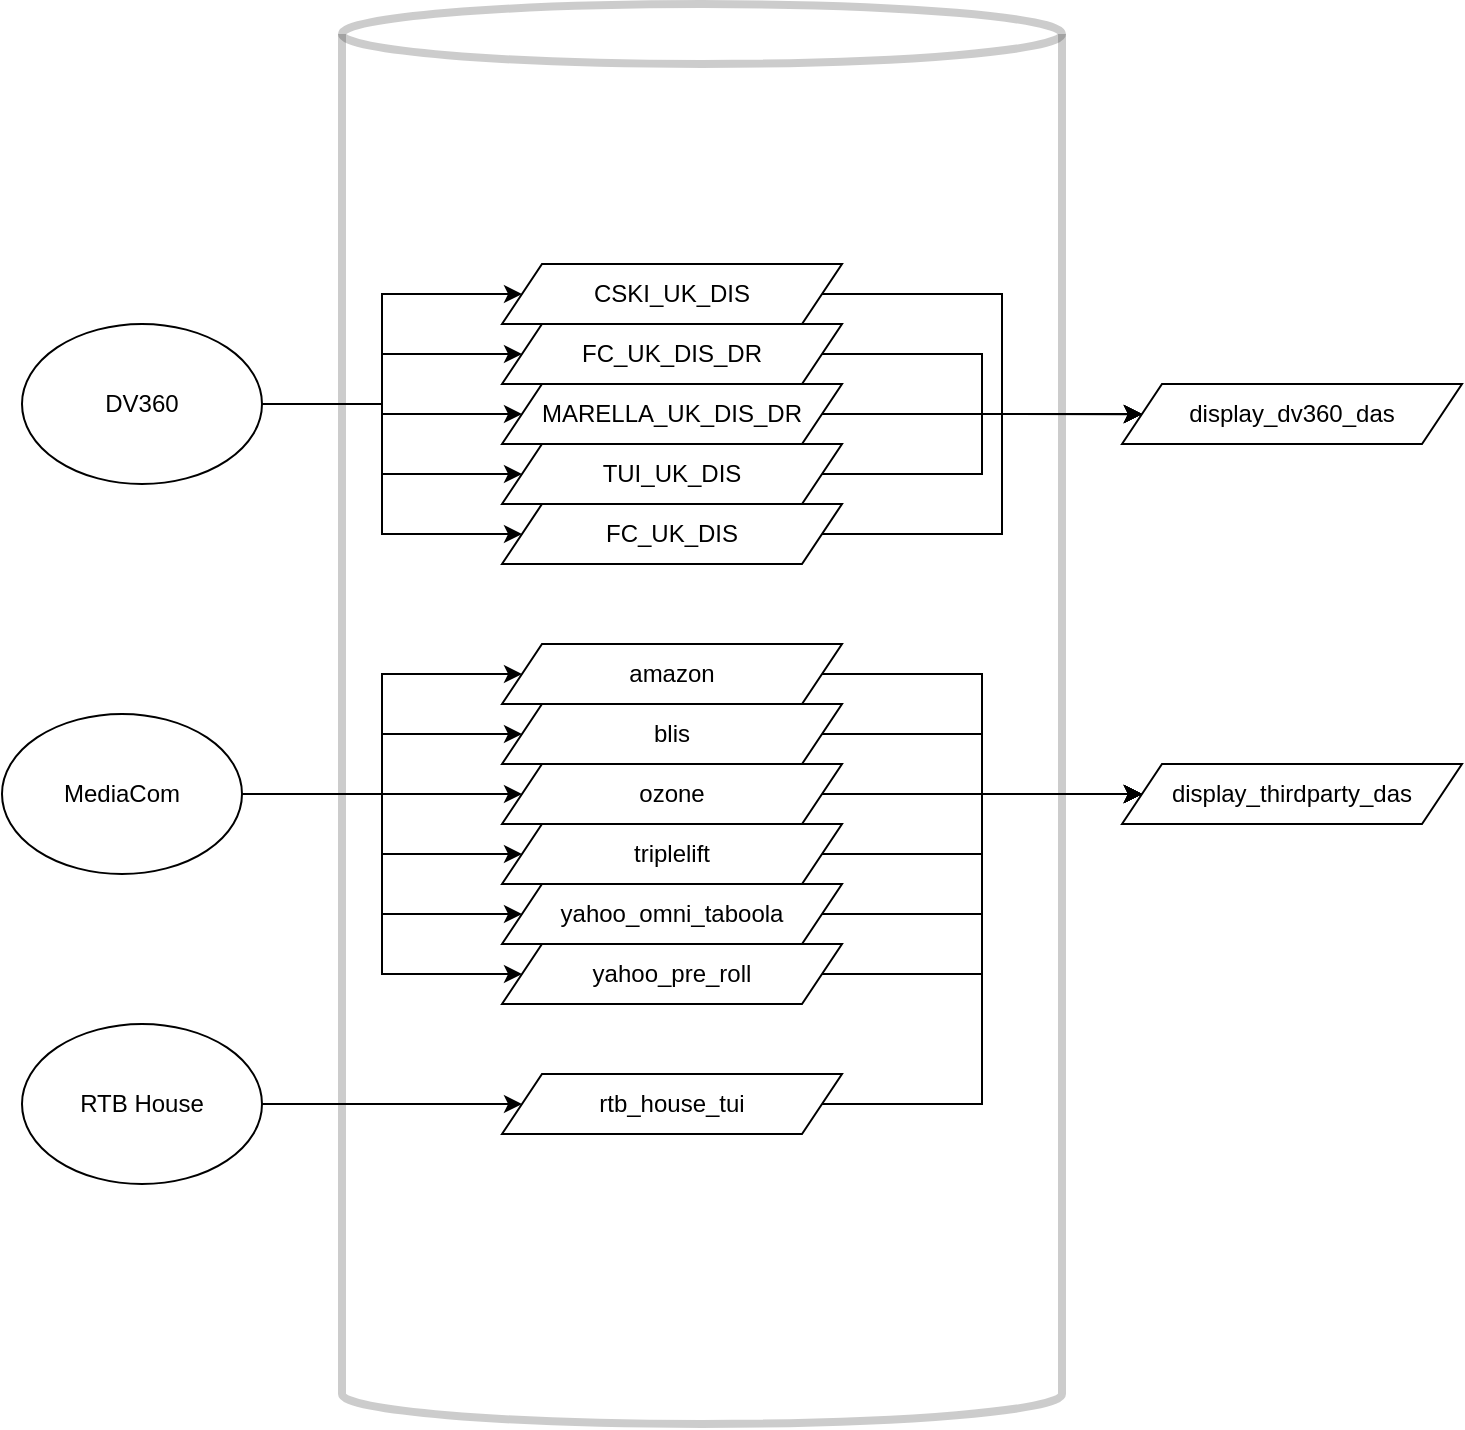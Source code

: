 <mxfile version="28.0.3">
  <diagram name="Page-1" id="FAtJ0V6YEHCZEtDZKV_H">
    <mxGraphModel dx="1371" dy="868" grid="1" gridSize="10" guides="1" tooltips="1" connect="1" arrows="1" fold="1" page="1" pageScale="1" pageWidth="827" pageHeight="1169" math="0" shadow="0">
      <root>
        <mxCell id="0" />
        <mxCell id="1" parent="0" />
        <mxCell id="upaL1L_dqLUM5AP28dGt-32" value="" style="shape=cylinder3;whiteSpace=wrap;html=1;boundedLbl=1;backgroundOutline=1;size=15;fillColor=light-dark(#FFFFFF,#D335FF);opacity=20;strokeColor=default;strokeWidth=4;" vertex="1" parent="1">
          <mxGeometry x="180" y="110" width="360" height="710" as="geometry" />
        </mxCell>
        <mxCell id="upaL1L_dqLUM5AP28dGt-10" style="edgeStyle=orthogonalEdgeStyle;rounded=0;orthogonalLoop=1;jettySize=auto;html=1;exitX=1;exitY=0.5;exitDx=0;exitDy=0;entryX=0;entryY=0.5;entryDx=0;entryDy=0;" edge="1" parent="1" source="upaL1L_dqLUM5AP28dGt-3" target="upaL1L_dqLUM5AP28dGt-5">
          <mxGeometry relative="1" as="geometry" />
        </mxCell>
        <mxCell id="upaL1L_dqLUM5AP28dGt-11" style="edgeStyle=orthogonalEdgeStyle;rounded=0;orthogonalLoop=1;jettySize=auto;html=1;exitX=1;exitY=0.5;exitDx=0;exitDy=0;entryX=0;entryY=0.5;entryDx=0;entryDy=0;" edge="1" parent="1" source="upaL1L_dqLUM5AP28dGt-3" target="upaL1L_dqLUM5AP28dGt-6">
          <mxGeometry relative="1" as="geometry" />
        </mxCell>
        <mxCell id="upaL1L_dqLUM5AP28dGt-12" style="edgeStyle=orthogonalEdgeStyle;rounded=0;orthogonalLoop=1;jettySize=auto;html=1;exitX=1;exitY=0.5;exitDx=0;exitDy=0;entryX=0;entryY=0.5;entryDx=0;entryDy=0;" edge="1" parent="1" source="upaL1L_dqLUM5AP28dGt-3" target="upaL1L_dqLUM5AP28dGt-8">
          <mxGeometry relative="1" as="geometry" />
        </mxCell>
        <mxCell id="upaL1L_dqLUM5AP28dGt-17" style="edgeStyle=orthogonalEdgeStyle;rounded=0;orthogonalLoop=1;jettySize=auto;html=1;exitX=1;exitY=0.5;exitDx=0;exitDy=0;entryX=0;entryY=0.5;entryDx=0;entryDy=0;" edge="1" parent="1" source="upaL1L_dqLUM5AP28dGt-3" target="upaL1L_dqLUM5AP28dGt-9">
          <mxGeometry relative="1" as="geometry" />
        </mxCell>
        <mxCell id="upaL1L_dqLUM5AP28dGt-18" style="edgeStyle=orthogonalEdgeStyle;rounded=0;orthogonalLoop=1;jettySize=auto;html=1;exitX=1;exitY=0.5;exitDx=0;exitDy=0;entryX=0;entryY=0.5;entryDx=0;entryDy=0;" edge="1" parent="1" source="upaL1L_dqLUM5AP28dGt-3" target="upaL1L_dqLUM5AP28dGt-7">
          <mxGeometry relative="1" as="geometry">
            <Array as="points">
              <mxPoint x="200" y="310" />
              <mxPoint x="200" y="375" />
            </Array>
          </mxGeometry>
        </mxCell>
        <mxCell id="upaL1L_dqLUM5AP28dGt-3" value="DV360" style="ellipse;whiteSpace=wrap;html=1;" vertex="1" parent="1">
          <mxGeometry x="20" y="270" width="120" height="80" as="geometry" />
        </mxCell>
        <mxCell id="upaL1L_dqLUM5AP28dGt-50" style="edgeStyle=orthogonalEdgeStyle;rounded=0;orthogonalLoop=1;jettySize=auto;html=1;exitX=1;exitY=0.5;exitDx=0;exitDy=0;entryX=0;entryY=0.5;entryDx=0;entryDy=0;" edge="1" parent="1" source="upaL1L_dqLUM5AP28dGt-4" target="upaL1L_dqLUM5AP28dGt-35">
          <mxGeometry relative="1" as="geometry">
            <Array as="points">
              <mxPoint x="200" y="505" />
              <mxPoint x="200" y="475" />
            </Array>
          </mxGeometry>
        </mxCell>
        <mxCell id="upaL1L_dqLUM5AP28dGt-51" style="edgeStyle=orthogonalEdgeStyle;rounded=0;orthogonalLoop=1;jettySize=auto;html=1;exitX=1;exitY=0.5;exitDx=0;exitDy=0;" edge="1" parent="1" source="upaL1L_dqLUM5AP28dGt-4" target="upaL1L_dqLUM5AP28dGt-40">
          <mxGeometry relative="1" as="geometry" />
        </mxCell>
        <mxCell id="upaL1L_dqLUM5AP28dGt-52" style="edgeStyle=orthogonalEdgeStyle;rounded=0;orthogonalLoop=1;jettySize=auto;html=1;exitX=1;exitY=0.5;exitDx=0;exitDy=0;entryX=0;entryY=0.5;entryDx=0;entryDy=0;" edge="1" parent="1" source="upaL1L_dqLUM5AP28dGt-4" target="upaL1L_dqLUM5AP28dGt-34">
          <mxGeometry relative="1" as="geometry">
            <Array as="points">
              <mxPoint x="200" y="505" />
              <mxPoint x="200" y="445" />
            </Array>
          </mxGeometry>
        </mxCell>
        <mxCell id="upaL1L_dqLUM5AP28dGt-53" style="edgeStyle=orthogonalEdgeStyle;rounded=0;orthogonalLoop=1;jettySize=auto;html=1;exitX=1;exitY=0.5;exitDx=0;exitDy=0;entryX=0;entryY=0.5;entryDx=0;entryDy=0;" edge="1" parent="1" source="upaL1L_dqLUM5AP28dGt-4" target="upaL1L_dqLUM5AP28dGt-39">
          <mxGeometry relative="1" as="geometry">
            <Array as="points">
              <mxPoint x="200" y="505" />
              <mxPoint x="200" y="535" />
            </Array>
          </mxGeometry>
        </mxCell>
        <mxCell id="upaL1L_dqLUM5AP28dGt-54" style="edgeStyle=orthogonalEdgeStyle;rounded=0;orthogonalLoop=1;jettySize=auto;html=1;exitX=1;exitY=0.5;exitDx=0;exitDy=0;entryX=0;entryY=0.5;entryDx=0;entryDy=0;" edge="1" parent="1" source="upaL1L_dqLUM5AP28dGt-4" target="upaL1L_dqLUM5AP28dGt-38">
          <mxGeometry relative="1" as="geometry">
            <Array as="points">
              <mxPoint x="200" y="505" />
              <mxPoint x="200" y="565" />
            </Array>
          </mxGeometry>
        </mxCell>
        <mxCell id="upaL1L_dqLUM5AP28dGt-55" style="edgeStyle=orthogonalEdgeStyle;rounded=0;orthogonalLoop=1;jettySize=auto;html=1;exitX=1;exitY=0.5;exitDx=0;exitDy=0;entryX=0;entryY=0.5;entryDx=0;entryDy=0;" edge="1" parent="1" source="upaL1L_dqLUM5AP28dGt-4" target="upaL1L_dqLUM5AP28dGt-37">
          <mxGeometry relative="1" as="geometry">
            <Array as="points">
              <mxPoint x="200" y="505" />
              <mxPoint x="200" y="595" />
            </Array>
          </mxGeometry>
        </mxCell>
        <mxCell id="upaL1L_dqLUM5AP28dGt-4" value="MediaCom" style="ellipse;whiteSpace=wrap;html=1;" vertex="1" parent="1">
          <mxGeometry x="10" y="465" width="120" height="80" as="geometry" />
        </mxCell>
        <mxCell id="upaL1L_dqLUM5AP28dGt-23" style="edgeStyle=orthogonalEdgeStyle;rounded=0;orthogonalLoop=1;jettySize=auto;html=1;exitX=1;exitY=0.5;exitDx=0;exitDy=0;entryX=0;entryY=0.5;entryDx=0;entryDy=0;" edge="1" parent="1" source="upaL1L_dqLUM5AP28dGt-5" target="upaL1L_dqLUM5AP28dGt-21">
          <mxGeometry relative="1" as="geometry">
            <Array as="points">
              <mxPoint x="510" y="255" />
              <mxPoint x="510" y="315" />
            </Array>
          </mxGeometry>
        </mxCell>
        <mxCell id="upaL1L_dqLUM5AP28dGt-5" value="CSKI_UK_DIS" style="shape=parallelogram;perimeter=parallelogramPerimeter;whiteSpace=wrap;html=1;fixedSize=1;" vertex="1" parent="1">
          <mxGeometry x="260" y="240" width="170" height="30" as="geometry" />
        </mxCell>
        <mxCell id="upaL1L_dqLUM5AP28dGt-28" style="edgeStyle=orthogonalEdgeStyle;rounded=0;orthogonalLoop=1;jettySize=auto;html=1;exitX=1;exitY=0.5;exitDx=0;exitDy=0;entryX=0;entryY=0.5;entryDx=0;entryDy=0;" edge="1" parent="1" source="upaL1L_dqLUM5AP28dGt-6" target="upaL1L_dqLUM5AP28dGt-21">
          <mxGeometry relative="1" as="geometry" />
        </mxCell>
        <mxCell id="upaL1L_dqLUM5AP28dGt-6" value="FC_UK_DIS_DR" style="shape=parallelogram;perimeter=parallelogramPerimeter;whiteSpace=wrap;html=1;fixedSize=1;" vertex="1" parent="1">
          <mxGeometry x="260" y="270" width="170" height="30" as="geometry" />
        </mxCell>
        <mxCell id="upaL1L_dqLUM5AP28dGt-31" style="edgeStyle=orthogonalEdgeStyle;rounded=0;orthogonalLoop=1;jettySize=auto;html=1;exitX=1;exitY=0.5;exitDx=0;exitDy=0;entryX=0;entryY=0.5;entryDx=0;entryDy=0;" edge="1" parent="1" source="upaL1L_dqLUM5AP28dGt-7" target="upaL1L_dqLUM5AP28dGt-21">
          <mxGeometry relative="1" as="geometry">
            <Array as="points">
              <mxPoint x="510" y="375" />
              <mxPoint x="510" y="315" />
            </Array>
          </mxGeometry>
        </mxCell>
        <mxCell id="upaL1L_dqLUM5AP28dGt-7" value="FC_UK_DIS" style="shape=parallelogram;perimeter=parallelogramPerimeter;whiteSpace=wrap;html=1;fixedSize=1;" vertex="1" parent="1">
          <mxGeometry x="260" y="360" width="170" height="30" as="geometry" />
        </mxCell>
        <mxCell id="upaL1L_dqLUM5AP28dGt-29" style="edgeStyle=orthogonalEdgeStyle;rounded=0;orthogonalLoop=1;jettySize=auto;html=1;exitX=1;exitY=0.5;exitDx=0;exitDy=0;" edge="1" parent="1" source="upaL1L_dqLUM5AP28dGt-8">
          <mxGeometry relative="1" as="geometry">
            <mxPoint x="580" y="315.095" as="targetPoint" />
          </mxGeometry>
        </mxCell>
        <mxCell id="upaL1L_dqLUM5AP28dGt-8" value="MARELLA_UK_DIS_DR" style="shape=parallelogram;perimeter=parallelogramPerimeter;whiteSpace=wrap;html=1;fixedSize=1;" vertex="1" parent="1">
          <mxGeometry x="260" y="300" width="170" height="30" as="geometry" />
        </mxCell>
        <mxCell id="upaL1L_dqLUM5AP28dGt-30" style="edgeStyle=orthogonalEdgeStyle;rounded=0;orthogonalLoop=1;jettySize=auto;html=1;exitX=1;exitY=0.5;exitDx=0;exitDy=0;entryX=0;entryY=0.5;entryDx=0;entryDy=0;" edge="1" parent="1" source="upaL1L_dqLUM5AP28dGt-9" target="upaL1L_dqLUM5AP28dGt-21">
          <mxGeometry relative="1" as="geometry" />
        </mxCell>
        <mxCell id="upaL1L_dqLUM5AP28dGt-9" value="TUI_UK_DIS" style="shape=parallelogram;perimeter=parallelogramPerimeter;whiteSpace=wrap;html=1;fixedSize=1;" vertex="1" parent="1">
          <mxGeometry x="260" y="330" width="170" height="30" as="geometry" />
        </mxCell>
        <mxCell id="upaL1L_dqLUM5AP28dGt-48" style="edgeStyle=orthogonalEdgeStyle;rounded=0;orthogonalLoop=1;jettySize=auto;html=1;exitX=1;exitY=0.5;exitDx=0;exitDy=0;entryX=0;entryY=0.5;entryDx=0;entryDy=0;" edge="1" parent="1" source="upaL1L_dqLUM5AP28dGt-19" target="upaL1L_dqLUM5AP28dGt-36">
          <mxGeometry relative="1" as="geometry" />
        </mxCell>
        <mxCell id="upaL1L_dqLUM5AP28dGt-19" value="RTB House" style="ellipse;whiteSpace=wrap;html=1;" vertex="1" parent="1">
          <mxGeometry x="20" y="620" width="120" height="80" as="geometry" />
        </mxCell>
        <mxCell id="upaL1L_dqLUM5AP28dGt-21" value="display_dv360_das" style="shape=parallelogram;perimeter=parallelogramPerimeter;whiteSpace=wrap;html=1;fixedSize=1;" vertex="1" parent="1">
          <mxGeometry x="570" y="300" width="170" height="30" as="geometry" />
        </mxCell>
        <mxCell id="upaL1L_dqLUM5AP28dGt-22" style="edgeStyle=orthogonalEdgeStyle;rounded=0;orthogonalLoop=1;jettySize=auto;html=1;exitX=0.5;exitY=1;exitDx=0;exitDy=0;" edge="1" parent="1" source="upaL1L_dqLUM5AP28dGt-21" target="upaL1L_dqLUM5AP28dGt-21">
          <mxGeometry relative="1" as="geometry" />
        </mxCell>
        <mxCell id="upaL1L_dqLUM5AP28dGt-33" value="display_thirdparty_das" style="shape=parallelogram;perimeter=parallelogramPerimeter;whiteSpace=wrap;html=1;fixedSize=1;" vertex="1" parent="1">
          <mxGeometry x="570" y="490" width="170" height="30" as="geometry" />
        </mxCell>
        <mxCell id="upaL1L_dqLUM5AP28dGt-66" style="edgeStyle=orthogonalEdgeStyle;rounded=0;orthogonalLoop=1;jettySize=auto;html=1;exitX=1;exitY=0.5;exitDx=0;exitDy=0;entryX=0;entryY=0.5;entryDx=0;entryDy=0;" edge="1" parent="1" source="upaL1L_dqLUM5AP28dGt-34" target="upaL1L_dqLUM5AP28dGt-33">
          <mxGeometry relative="1" as="geometry">
            <Array as="points">
              <mxPoint x="500" y="445" />
              <mxPoint x="500" y="505" />
            </Array>
          </mxGeometry>
        </mxCell>
        <mxCell id="upaL1L_dqLUM5AP28dGt-34" value="amazon" style="shape=parallelogram;perimeter=parallelogramPerimeter;whiteSpace=wrap;html=1;fixedSize=1;" vertex="1" parent="1">
          <mxGeometry x="260" y="430" width="170" height="30" as="geometry" />
        </mxCell>
        <mxCell id="upaL1L_dqLUM5AP28dGt-64" style="edgeStyle=orthogonalEdgeStyle;rounded=0;orthogonalLoop=1;jettySize=auto;html=1;exitX=1;exitY=0.5;exitDx=0;exitDy=0;entryX=0;entryY=0.5;entryDx=0;entryDy=0;" edge="1" parent="1" source="upaL1L_dqLUM5AP28dGt-35" target="upaL1L_dqLUM5AP28dGt-33">
          <mxGeometry relative="1" as="geometry" />
        </mxCell>
        <mxCell id="upaL1L_dqLUM5AP28dGt-35" value="blis" style="shape=parallelogram;perimeter=parallelogramPerimeter;whiteSpace=wrap;html=1;fixedSize=1;" vertex="1" parent="1">
          <mxGeometry x="260" y="460" width="170" height="30" as="geometry" />
        </mxCell>
        <mxCell id="upaL1L_dqLUM5AP28dGt-67" style="edgeStyle=orthogonalEdgeStyle;rounded=0;orthogonalLoop=1;jettySize=auto;html=1;exitX=1;exitY=0.5;exitDx=0;exitDy=0;entryX=0;entryY=0.5;entryDx=0;entryDy=0;" edge="1" parent="1" source="upaL1L_dqLUM5AP28dGt-36" target="upaL1L_dqLUM5AP28dGt-33">
          <mxGeometry relative="1" as="geometry">
            <Array as="points">
              <mxPoint x="500" y="660" />
              <mxPoint x="500" y="505" />
            </Array>
          </mxGeometry>
        </mxCell>
        <mxCell id="upaL1L_dqLUM5AP28dGt-36" value="rtb_house_tui" style="shape=parallelogram;perimeter=parallelogramPerimeter;whiteSpace=wrap;html=1;fixedSize=1;" vertex="1" parent="1">
          <mxGeometry x="260" y="645" width="170" height="30" as="geometry" />
        </mxCell>
        <mxCell id="upaL1L_dqLUM5AP28dGt-63" style="edgeStyle=orthogonalEdgeStyle;rounded=0;orthogonalLoop=1;jettySize=auto;html=1;exitX=1;exitY=0.5;exitDx=0;exitDy=0;entryX=0;entryY=0.5;entryDx=0;entryDy=0;" edge="1" parent="1" source="upaL1L_dqLUM5AP28dGt-37" target="upaL1L_dqLUM5AP28dGt-33">
          <mxGeometry relative="1" as="geometry">
            <Array as="points">
              <mxPoint x="500" y="595" />
              <mxPoint x="500" y="505" />
            </Array>
          </mxGeometry>
        </mxCell>
        <mxCell id="upaL1L_dqLUM5AP28dGt-37" value="yahoo_pre_roll" style="shape=parallelogram;perimeter=parallelogramPerimeter;whiteSpace=wrap;html=1;fixedSize=1;" vertex="1" parent="1">
          <mxGeometry x="260" y="580" width="170" height="30" as="geometry" />
        </mxCell>
        <mxCell id="upaL1L_dqLUM5AP28dGt-62" style="edgeStyle=orthogonalEdgeStyle;rounded=0;orthogonalLoop=1;jettySize=auto;html=1;exitX=1;exitY=0.5;exitDx=0;exitDy=0;entryX=0;entryY=0.5;entryDx=0;entryDy=0;" edge="1" parent="1" source="upaL1L_dqLUM5AP28dGt-38" target="upaL1L_dqLUM5AP28dGt-33">
          <mxGeometry relative="1" as="geometry">
            <Array as="points">
              <mxPoint x="500" y="565" />
              <mxPoint x="500" y="505" />
            </Array>
          </mxGeometry>
        </mxCell>
        <mxCell id="upaL1L_dqLUM5AP28dGt-38" value="yahoo_omni_taboola" style="shape=parallelogram;perimeter=parallelogramPerimeter;whiteSpace=wrap;html=1;fixedSize=1;" vertex="1" parent="1">
          <mxGeometry x="260" y="550" width="170" height="30" as="geometry" />
        </mxCell>
        <mxCell id="upaL1L_dqLUM5AP28dGt-61" style="edgeStyle=orthogonalEdgeStyle;rounded=0;orthogonalLoop=1;jettySize=auto;html=1;exitX=1;exitY=0.5;exitDx=0;exitDy=0;entryX=0;entryY=0.5;entryDx=0;entryDy=0;" edge="1" parent="1" source="upaL1L_dqLUM5AP28dGt-39" target="upaL1L_dqLUM5AP28dGt-33">
          <mxGeometry relative="1" as="geometry" />
        </mxCell>
        <mxCell id="upaL1L_dqLUM5AP28dGt-39" value="triplelift" style="shape=parallelogram;perimeter=parallelogramPerimeter;whiteSpace=wrap;html=1;fixedSize=1;" vertex="1" parent="1">
          <mxGeometry x="260" y="520" width="170" height="30" as="geometry" />
        </mxCell>
        <mxCell id="upaL1L_dqLUM5AP28dGt-60" style="edgeStyle=orthogonalEdgeStyle;rounded=0;orthogonalLoop=1;jettySize=auto;html=1;exitX=1;exitY=0.5;exitDx=0;exitDy=0;entryX=0;entryY=0.5;entryDx=0;entryDy=0;" edge="1" parent="1" source="upaL1L_dqLUM5AP28dGt-40" target="upaL1L_dqLUM5AP28dGt-33">
          <mxGeometry relative="1" as="geometry" />
        </mxCell>
        <mxCell id="upaL1L_dqLUM5AP28dGt-40" value="ozone" style="shape=parallelogram;perimeter=parallelogramPerimeter;whiteSpace=wrap;html=1;fixedSize=1;" vertex="1" parent="1">
          <mxGeometry x="260" y="490" width="170" height="30" as="geometry" />
        </mxCell>
      </root>
    </mxGraphModel>
  </diagram>
</mxfile>
